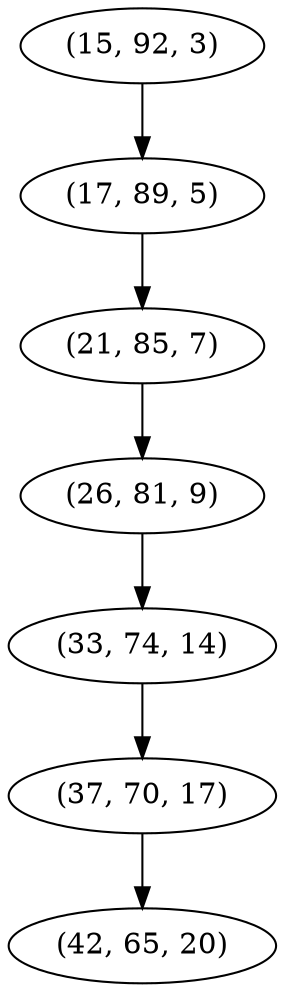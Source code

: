 digraph tree {
    "(15, 92, 3)";
    "(17, 89, 5)";
    "(21, 85, 7)";
    "(26, 81, 9)";
    "(33, 74, 14)";
    "(37, 70, 17)";
    "(42, 65, 20)";
    "(15, 92, 3)" -> "(17, 89, 5)";
    "(17, 89, 5)" -> "(21, 85, 7)";
    "(21, 85, 7)" -> "(26, 81, 9)";
    "(26, 81, 9)" -> "(33, 74, 14)";
    "(33, 74, 14)" -> "(37, 70, 17)";
    "(37, 70, 17)" -> "(42, 65, 20)";
}
